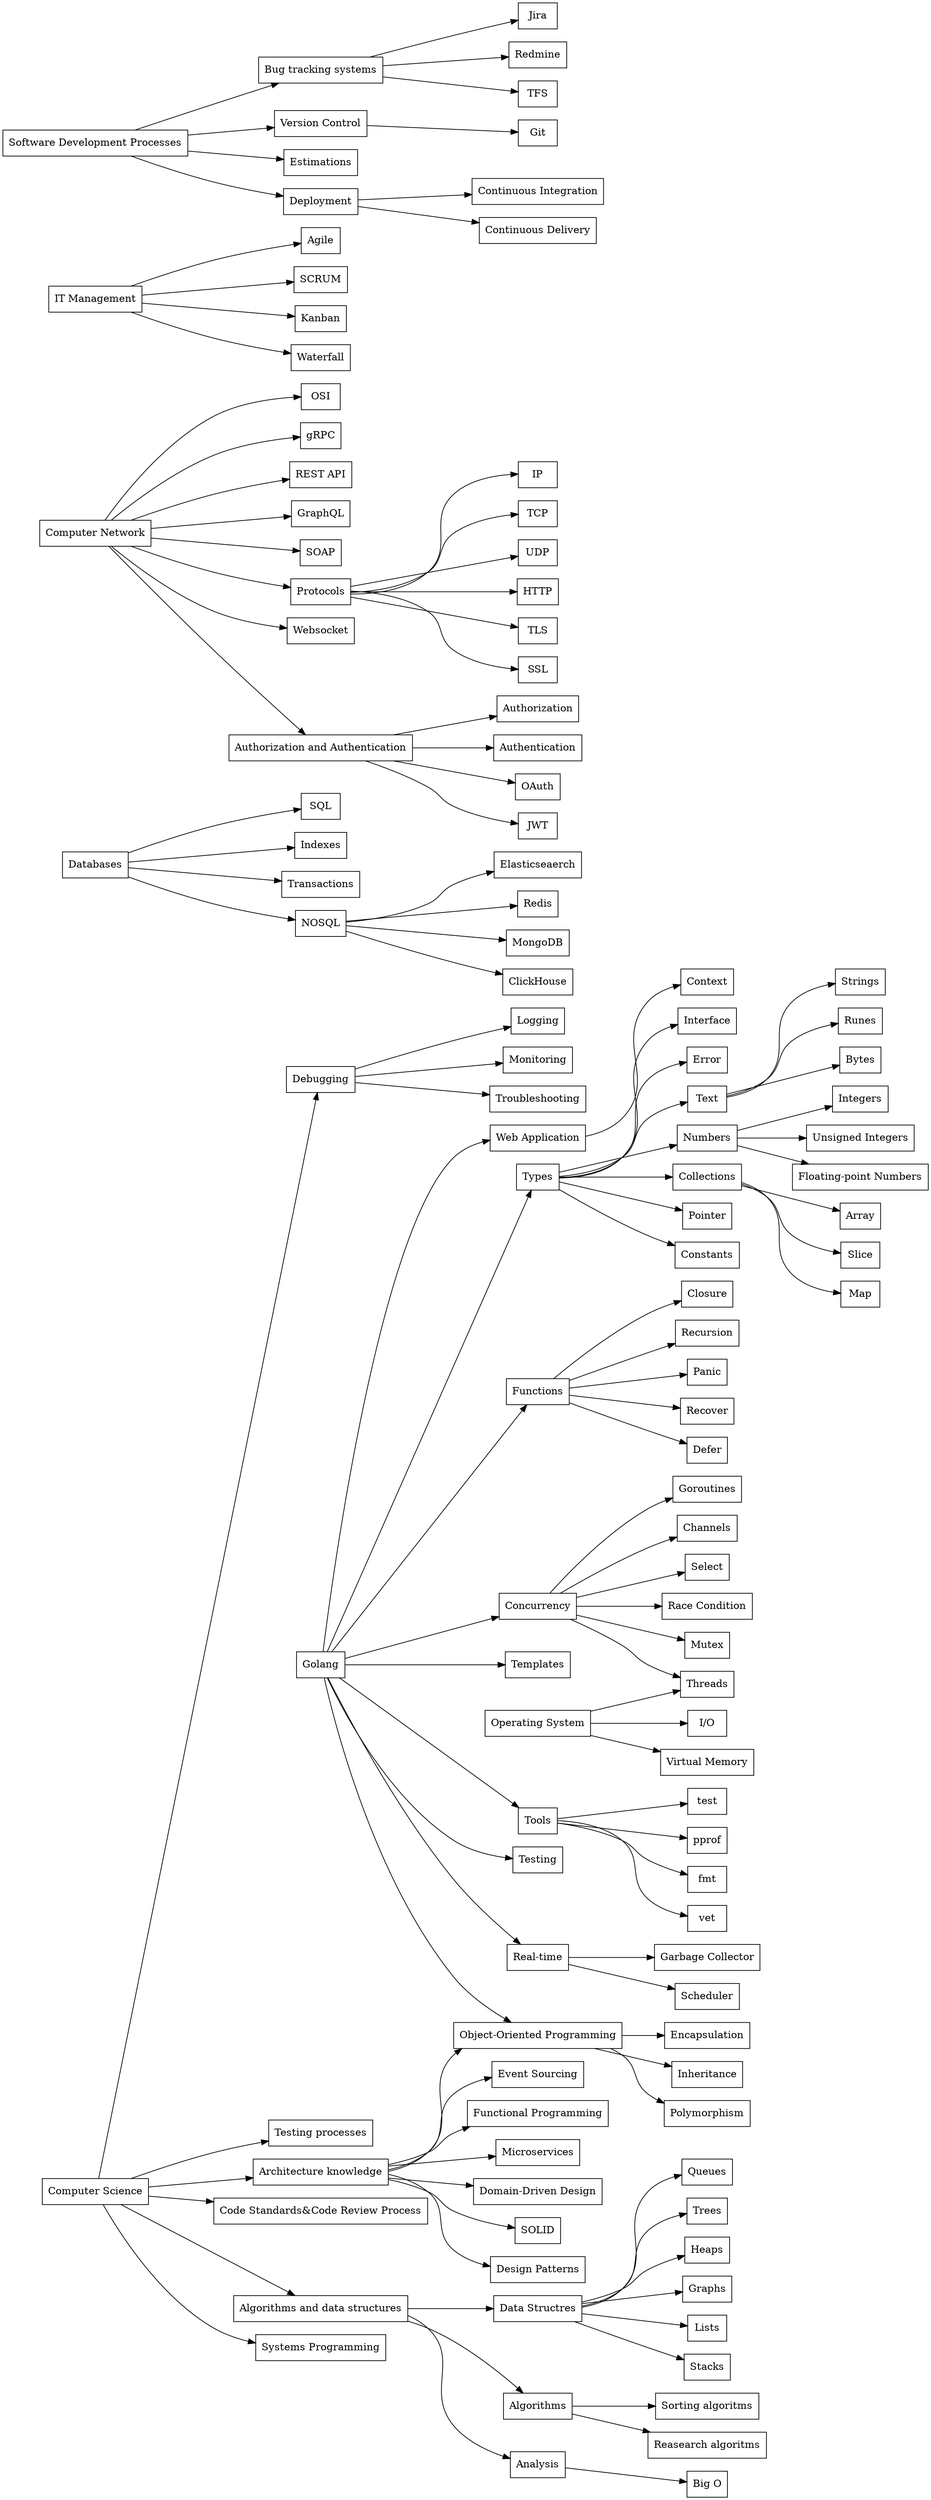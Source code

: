 // This roadmap is written in DOT language

digraph backend {
    rankdir="LR";
    node [shape=box];

    cs         [label="Computer Science"];
    go         [label="Golang"];
    db         [label="Databases"];
    networks   [label="Computer Network"];
    os         [label="Operating System"];
    management [label="IT Management"];
    processing [label="Software Development Processes"];

    // Computer Science
    subgraph cs {
        cs -> {
            cs_architecture [label="Architecture knowledge"];
            cs_code         [label="Code Standards&Code Review Process"];
            cs_algorithms   [label="Algorithms and data structures"];
            cs_systems      [label="Systems Programming"];
            cs_debugging    [label="Debugging"];
            cs_testing      [label="Testing processes"];
        }

        cs_algorithms -> {
            cs_algorithms_analysis   [label="Analysis"];
            cs_algorithms_structres  [label="Data Structres"];
            cs_algorithms_algorithms [label="Algorithms"];
        }

        cs_algorithms_analysis -> {
            cs_algorithms_analysis_bigo [label="Big O"];
        }

        cs_algorithms_structres -> {
            cs_algorithms_structres_lists  [label="Lists"];
            cs_algorithms_structres_stacks [label="Stacks"];
            cs_algorithms_structres_queues [label="Queues"];
            cs_algorithms_structres_trees  [label="Trees"];
            cs_algorithms_structres_heaps  [label="Heaps"];
            cs_algorithms_structres_graphs [label="Graphs"];
        }

        cs_algorithms_algorithms -> {
            cs_algorithms_structres_sorting   [label="Sorting algoritms"];
            cs_algorithms_structres_reasearch [label="Reasearch algoritms"];
        }

        cs_architecture -> {
            cs_architecture_microservices [label="Microservices"];
            cs_architecture_ddd           [label="Domain-Driven Design"];
            cs_architecture_solid         [label="SOLID"];
            cs_architecture_patterns      [label="Design Patterns"];
            cs_architecture_event         [label="Event Sourcing"];
            cs_architecture_oop           [label="Object-Oriented Programming"];
            cs_architecture_func          [label="Functional Programming"];
        }

        cs_architecture_oop -> {
            cs_architecture_oop_encapsulation [label="Encapsulation"];
            cs_architecture_oop_inheritance   [label="Inheritance"];
            cs_architecture_oop_polymorphism  [label="Polymorphism"];
        }

        cs_debugging -> {
            cs_debugging_troubleshooting [label="Troubleshooting"];
            cs_debugging_logging         [label="Logging"];
            cs_debugging_monitoring      [label="Monitoring"];
        }
    }

    // Software Development Processes
    subgraph processing {
        processing -> {
            processing_trackers    [label="Bug tracking systems"];
            processing_version     [label="Version Control"];
            processing_estimations [label="Estimations"];
            processing_deployment  [label="Deployment"];
        }
    }

    processing_trackers -> {
        processing_trackers_jira    [label="Jira"]
        processing_trackers_redmine [label="Redmine"]
        processing_trackers_tfs     [label="TFS"]
    }

    processing_version -> {
        processing_version_git [label="Git"]
    }

    processing_deployment -> {
        processing_deployment_ci [label="Continuous Integration"];
        processing_deployment_cd [label="Continuous Delivery"];
    }

    // Operating System
    subgraph os {
        os -> {
            os_virtual_memory [label="Virtual Memory"];
            os_threads        [label="Threads"];
            os_io             [label="I/O"];
        }
    }

    // IT Management
    subgraph management {
        management -> {
            management_agile     [label="Agile"];
            management_scrum     [label="SCRUM"];
            management_kanban    [label="Kanban"];
            management_waterfall [label="Waterfall"];
        }
    }

    // Golang
    subgraph go {
        go -> {
            go_types       [label="Types"];
            go_function    [label="Functions"];
            go_concurrency [label="Concurrency"];
            go_templates   [label="Templates"];
            go_tools       [label="Tools"];
            go_testing     [label="Testing"];
            go_realtime    [label="Real-time"];
            go_app         [label="Web Application"];
            cs_architecture_oop;
        };

        go_types -> {
            go_types_text        [label="Text"];
            go_types_numbers     [label="Numbers"];
            go_types_collections [label="Collections"];
            go_types_pointer     [label="Pointer"];
            go_types_constant    [label="Constants"];
            go_types_interface   [label="Interface"];
            go_types_error       [label="Error"];
        };

        go_types_text -> {
            go_types_text_strings [label="Strings"];
            go_types_text_runes   [label="Runes"];
            go_types_text_bytes   [label="Bytes"];
        };

        go_types_numbers -> {
            go_types_numbers_int   [label="Integers"];
            go_types_numbers_uint  [label="Unsigned Integers"];
            go_types_numbers_float [label="Floating-point Numbers"];
        };

        go_types_collections -> {
            go_types_collections_array [label="Array"];
            go_types_collections_slice [label="Slice"];
            go_types_collections_map   [label="Map"];
        };

        go_function -> {
            go_function_closure   [label="Closure"];
            go_function_recursion [label="Recursion"];
            go_function_panic     [label="Panic"];
            go_function_recover   [label="Recover"];
            go_function_defer     [label="Defer"];
        }

        go_concurrency -> {
            go_concurrency_goroutine [label="Goroutines"];
            go_concurrency_channels  [label="Channels"];
            go_concurrency_select    [label="Select"];
            go_concurrency_race      [label="Race Condition"];
            go_concurrency_mutex     [label="Mutex"];
            os_threads;
        }

        go_tools -> {
            go_tool_fmt   [label="fmt"];
            go_tool_vet   [label="vet"];
            go_tool_test  [label="test"];
            go_tool_pprof [label="pprof"];
        }

        go_realtime -> {
            go_realtime_gc        [label="Garbage Collector"];
            go_realtime_scheduler [label="Scheduler"];
        }

        go_app -> {
            go_app_context [label="Context"];
        }
    }

    // Databases
    subgraph db {
        db -> {
            db_sql          [label="SQL"];
            db_indexes      [label="Indexes"];
            db_transactions [label="Transactions"];
            db_nosql        [label="NOSQL"];
        }

        db_nosql -> {
            db_nosql_elasticseaerch [label="Elasticseaerch"];
            db_nosql_redis          [label="Redis"];
            db_nosql_mongo          [label="MongoDB"];
            db_nosql_clickhouse     [label="ClickHouse"];
        }
    }

    // Computer network
    subgraph networks {
        networks -> {
            networks_osi       [label="OSI"];
            networks_grpc      [label="gRPC"];
            networks_restapi   [label="REST API"];
            networks_graphql   [label="GraphQL"];
            networks_soap      [label="SOAP"];
            networks_protocols [label="Protocols"];
            networks_websocket [label="Websocket"];
            networks_auth      [label="Authorization and Authentication"];
        }

        networks_protocols -> {
            networks_protocols_IP   [label="IP"];
            networks_protocols_TCP  [label="TCP"];
            networks_protocols_UDP  [label="UDP"];
            networks_protocols_HTTP [label="HTTP"];
            networks_protocols_TLS  [label="TLS"];
            networks_protocols_SSL  [label="SSL"];
        }

        networks_auth -> {
            networks_auth_authorization  [label="Authorization"];
            networks_auth_authentication [label="Authentication"];
            networks_auth_oauth          [label="OAuth"];
            networks_auth_jwt            [label="JWT"];
        }
    }
}